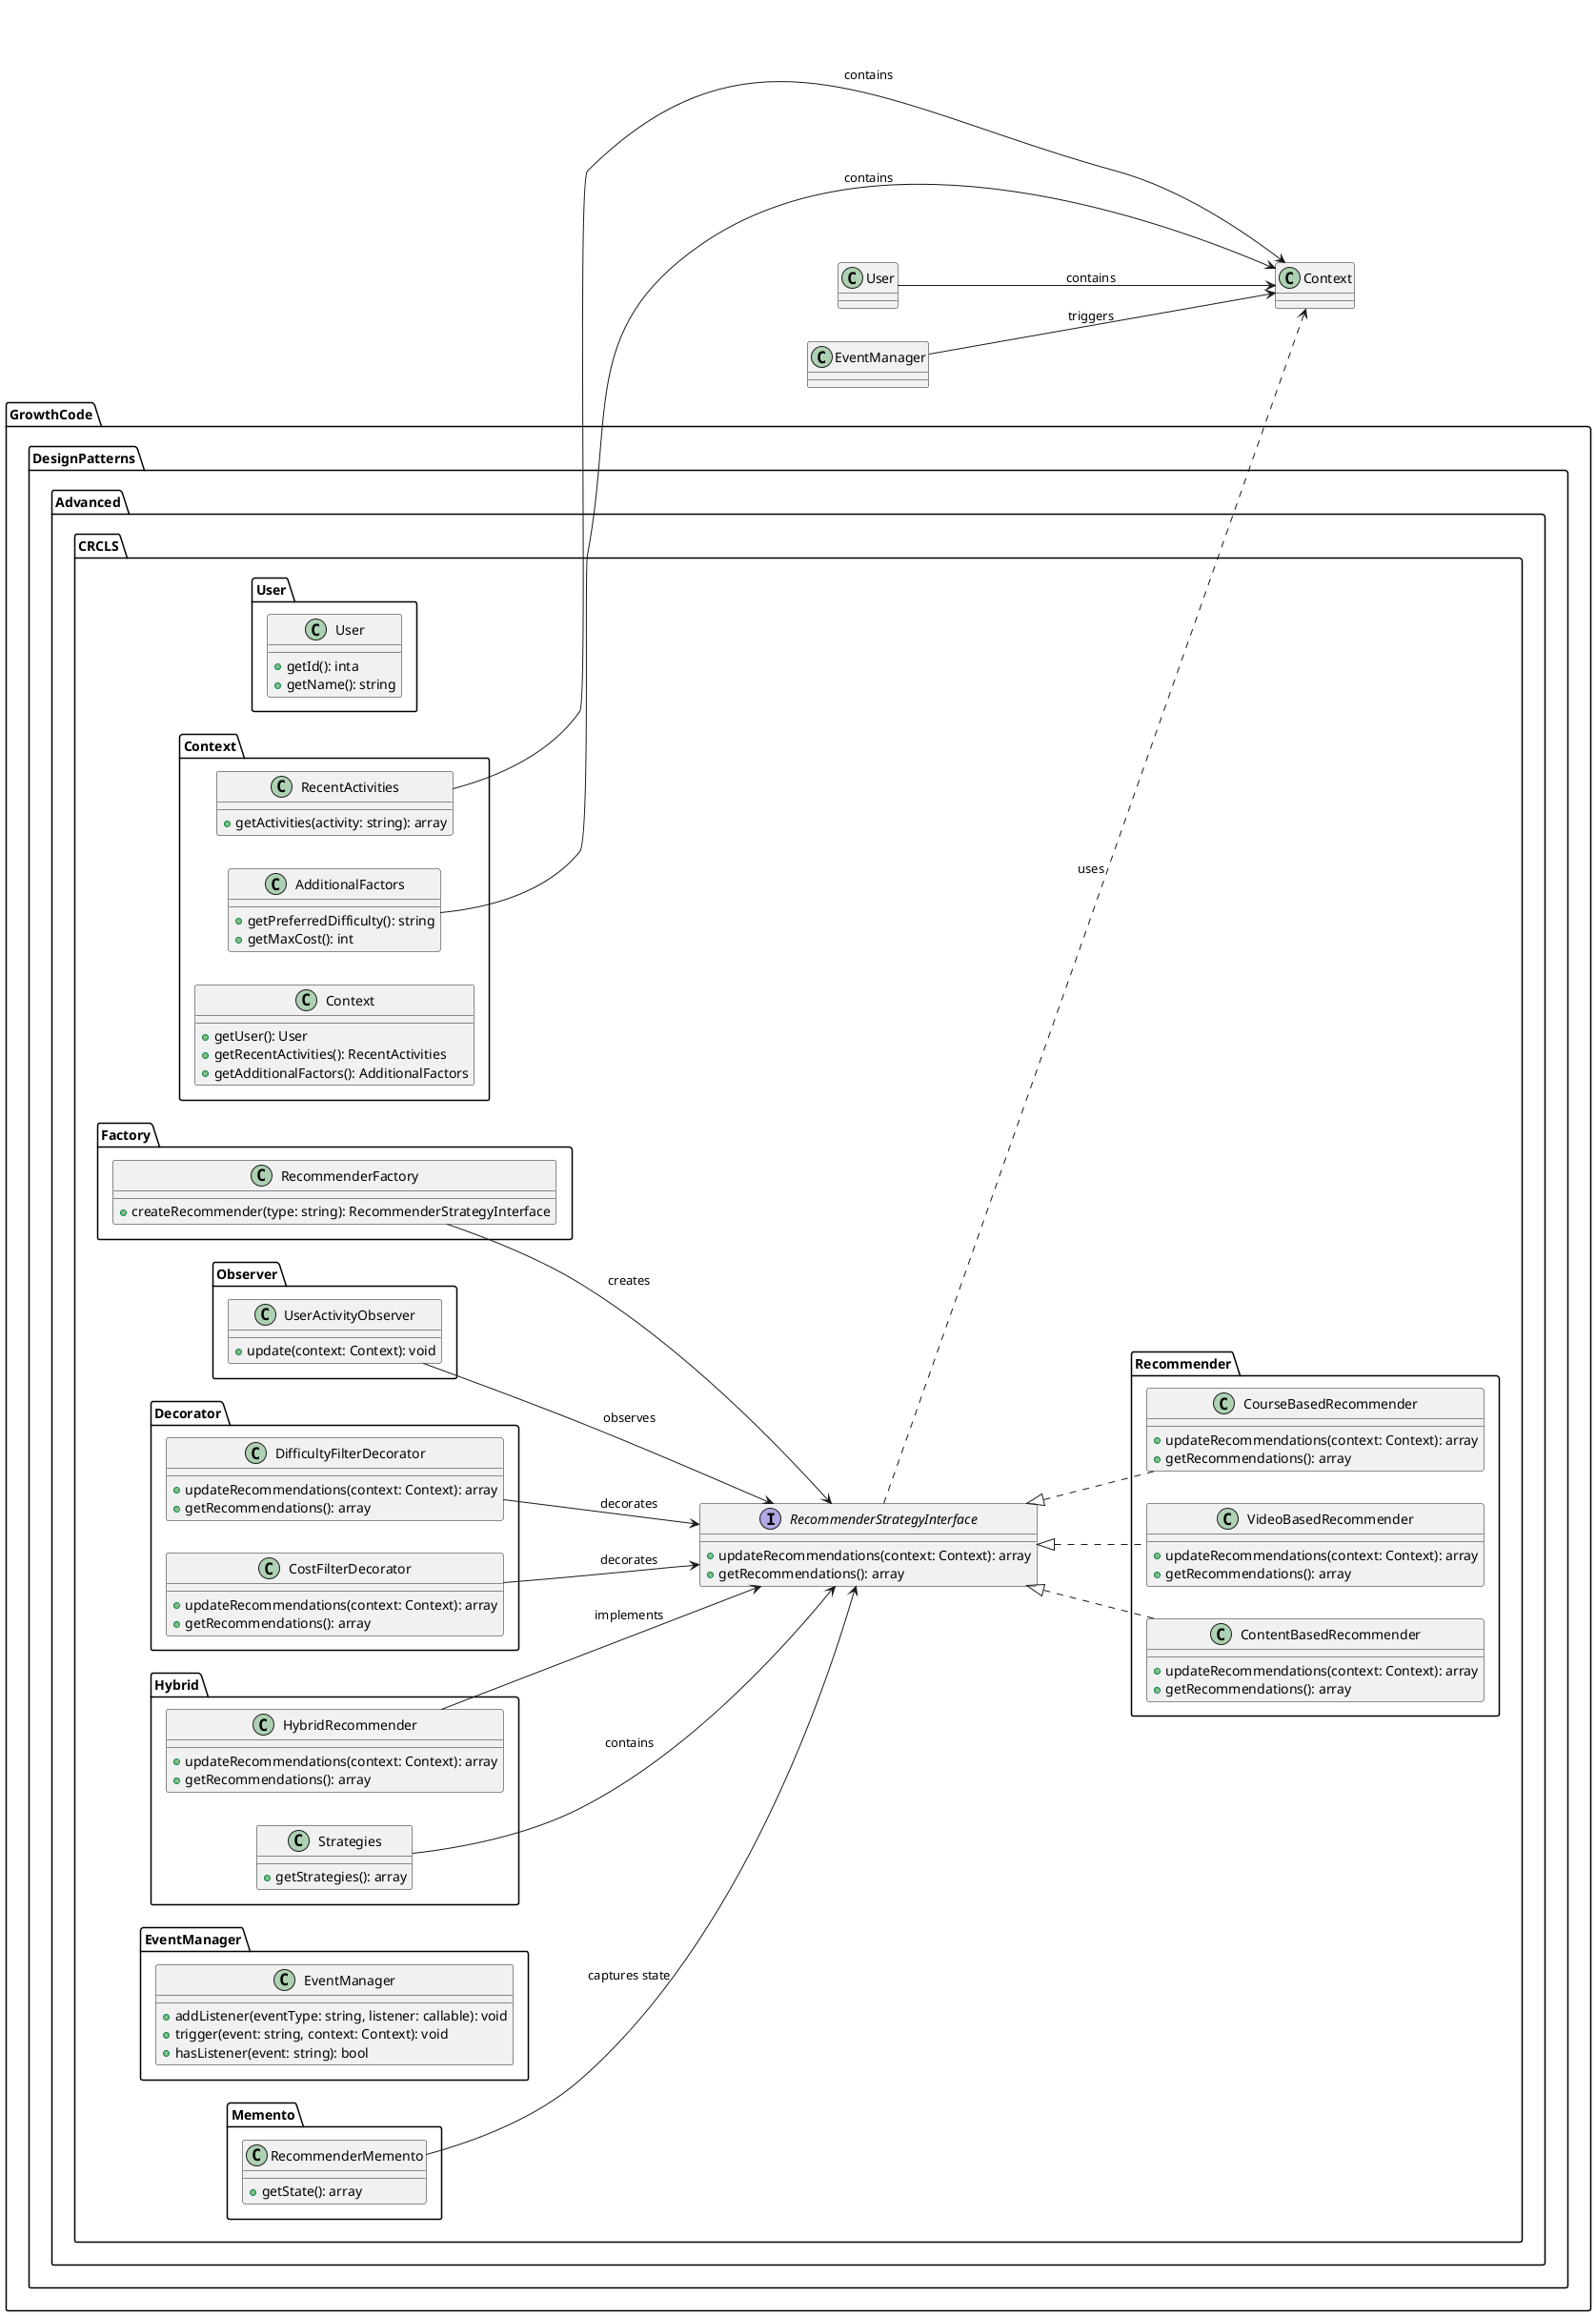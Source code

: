 
' @startuml CRCLS

@startuml CRCLS

left to right direction

!define RECTANGLE class

package "GrowthCode.DesignPatterns.Advanced.CRCLS" {

  package "User" {
    RECTANGLE User {
      +getId(): inta
      +getName(): string
    }
  }

  package "Context" {
    RECTANGLE RecentActivities {
      +getActivities(activity: string): array
    }

    RECTANGLE AdditionalFactors {
      +getPreferredDifficulty(): string
      +getMaxCost(): int
    }

    RECTANGLE Context {
      +getUser(): User
      +getRecentActivities(): RecentActivities
      +getAdditionalFactors(): AdditionalFactors
    }
  }

  interface "RecommenderStrategyInterface" {
    +updateRecommendations(context: Context): array
    +getRecommendations(): array
  }

  package "Recommender" {
    RECTANGLE ContentBasedRecommender {
      +updateRecommendations(context: Context): array
      +getRecommendations(): array
    }

    RECTANGLE VideoBasedRecommender {
      +updateRecommendations(context: Context): array
      +getRecommendations(): array
    }

    RECTANGLE CourseBasedRecommender {
      +updateRecommendations(context: Context): array
      +getRecommendations(): array
    }
  }

  package "Factory" {
    RECTANGLE RecommenderFactory {
      +createRecommender(type: string): RecommenderStrategyInterface
    }
  }

  package "Observer" {
    RECTANGLE UserActivityObserver {
      +update(context: Context): void
    }
  }

  package "Decorator" {
    RECTANGLE CostFilterDecorator {
      +updateRecommendations(context: Context): array
      +getRecommendations(): array
    }

    RECTANGLE DifficultyFilterDecorator {
      +updateRecommendations(context: Context): array
      +getRecommendations(): array
    }
  }

  package "Hybrid" {
    RECTANGLE Strategies {
      +getStrategies(): array
    }

    RECTANGLE HybridRecommender {
      +updateRecommendations(context: Context): array
      +getRecommendations(): array
    }
  }

  package "EventManager" {
    RECTANGLE EventManager {
      +addListener(eventType: string, listener: callable): void
      +trigger(event: string, context: Context): void
      +hasListener(event: string): bool
    }
  }

  package "Memento" {
    RECTANGLE RecommenderMemento {
      +getState(): array
    }
  }
}

User --> Context : contains
RecentActivities --> Context : contains
AdditionalFactors --> Context : contains

RecommenderStrategyInterface <|.. ContentBasedRecommender
RecommenderStrategyInterface <|.. VideoBasedRecommender
RecommenderStrategyInterface <|.. CourseBasedRecommender


RecommenderStrategyInterface ..> Context : uses

RecommenderFactory --> RecommenderStrategyInterface : creates

UserActivityObserver --> RecommenderStrategyInterface : observes

CostFilterDecorator --> RecommenderStrategyInterface : decorates
DifficultyFilterDecorator --> RecommenderStrategyInterface : decorates

Strategies --> RecommenderStrategyInterface : contains
HybridRecommender --> RecommenderStrategyInterface : implements

EventManager --> Context : triggers

RecommenderMemento --> RecommenderStrategyInterface : captures state

@enduml

